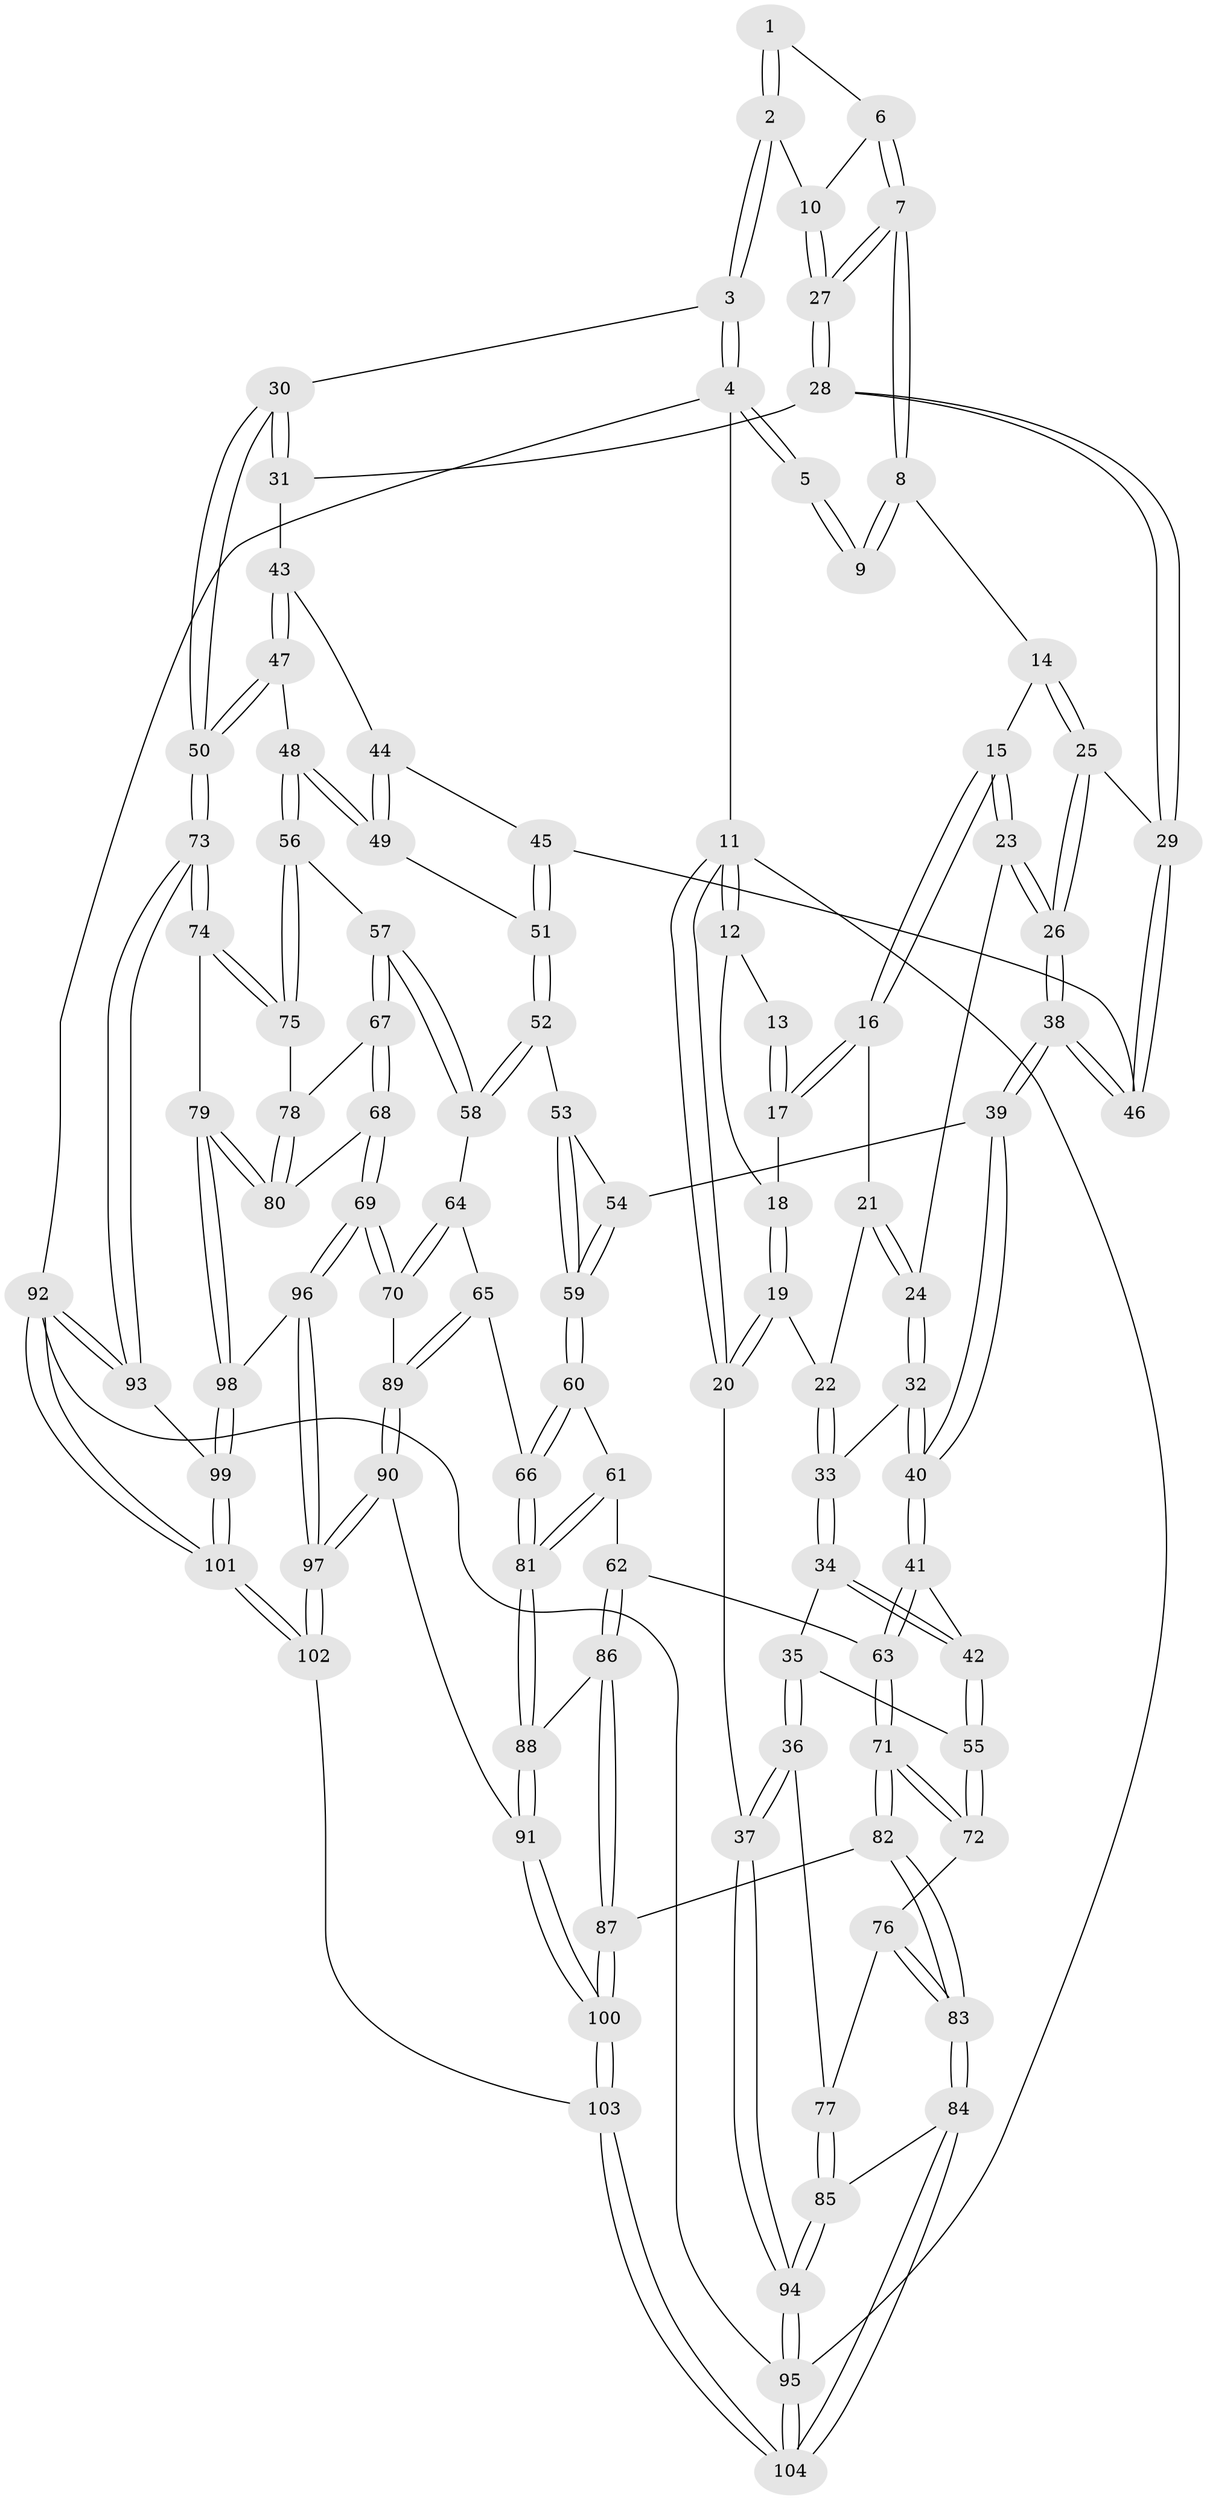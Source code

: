 // Generated by graph-tools (version 1.1) at 2025/17/03/09/25 04:17:04]
// undirected, 104 vertices, 257 edges
graph export_dot {
graph [start="1"]
  node [color=gray90,style=filled];
  1 [pos="+0.7750427181287166+0"];
  2 [pos="+1+0.18185228803167713"];
  3 [pos="+1+0.17006718978098045"];
  4 [pos="+1+0"];
  5 [pos="+0.7726256345730248+0"];
  6 [pos="+0.7744203737833104+0"];
  7 [pos="+0.7276904469920852+0.1895483913517163"];
  8 [pos="+0.5313541443279518+0.08239979903828155"];
  9 [pos="+0.4722368357657748+0"];
  10 [pos="+0.9775889717360675+0.1874472220030327"];
  11 [pos="+0+0"];
  12 [pos="+0+0"];
  13 [pos="+0.43504930748087933+0"];
  14 [pos="+0.4633179049002437+0.20992862754441116"];
  15 [pos="+0.4549424638588192+0.21167120610915066"];
  16 [pos="+0.3090825790976304+0.17105907260367353"];
  17 [pos="+0.2949358097947165+0.13423646681683982"];
  18 [pos="+0.1751184016462822+0.10258118953733135"];
  19 [pos="+0.05576104721619519+0.26085451521676295"];
  20 [pos="+0+0.2847990147906813"];
  21 [pos="+0.29540049289920406+0.20418763462320447"];
  22 [pos="+0.11678392334932329+0.28782810299811895"];
  23 [pos="+0.39598351269660426+0.3350820996560958"];
  24 [pos="+0.30635486267578554+0.3401743137855822"];
  25 [pos="+0.4735767636754606+0.2193593760801895"];
  26 [pos="+0.49037228959863727+0.4277334076110075"];
  27 [pos="+0.7486240414819431+0.24998678734166033"];
  28 [pos="+0.7275559383697731+0.3060795097629117"];
  29 [pos="+0.6843655481570173+0.33605757600683595"];
  30 [pos="+1+0.4847193010519259"];
  31 [pos="+0.8075450471190138+0.3756873804816398"];
  32 [pos="+0.291363299594053+0.3599211188479564"];
  33 [pos="+0.17394797685451174+0.35159008776361456"];
  34 [pos="+0.15264757872953238+0.4636860315106259"];
  35 [pos="+0.06172826042965986+0.497812282812914"];
  36 [pos="+0+0.5285897620639448"];
  37 [pos="+0+0.526266405412008"];
  38 [pos="+0.5046216902114335+0.44884151552427215"];
  39 [pos="+0.4822245197338622+0.4910936558544035"];
  40 [pos="+0.31748850666697354+0.5122556600687367"];
  41 [pos="+0.2953392065284724+0.534441318881746"];
  42 [pos="+0.28275836547317484+0.5361923500134107"];
  43 [pos="+0.8279053503747016+0.5015077322456413"];
  44 [pos="+0.7732554991356995+0.5133706439894045"];
  45 [pos="+0.6887034547653744+0.46925908424437357"];
  46 [pos="+0.6673030599955199+0.36166827615100133"];
  47 [pos="+0.8602010030066696+0.5565406213431051"];
  48 [pos="+0.8263580967898188+0.5991249068611494"];
  49 [pos="+0.7668708100406723+0.5517426233855515"];
  50 [pos="+1+0.49868104696398763"];
  51 [pos="+0.6876814749604999+0.5385448740664683"];
  52 [pos="+0.6723763296176594+0.5806862983701088"];
  53 [pos="+0.6666394561583451+0.5788985294355294"];
  54 [pos="+0.48271861938229427+0.4923547323221695"];
  55 [pos="+0.2014116968698852+0.6049088826525153"];
  56 [pos="+0.8230924841469546+0.6085361775140025"];
  57 [pos="+0.7172114528626226+0.6222770417506163"];
  58 [pos="+0.6724632603407038+0.581263255073151"];
  59 [pos="+0.5000939523809046+0.5951721537063901"];
  60 [pos="+0.5027448729147772+0.6377315302700856"];
  61 [pos="+0.4360593203520903+0.672466462846564"];
  62 [pos="+0.3886261127735019+0.6914936570234917"];
  63 [pos="+0.3381965375165749+0.6574370763123869"];
  64 [pos="+0.6515013321127318+0.6059967475129762"];
  65 [pos="+0.5636661143175126+0.6845349460127621"];
  66 [pos="+0.55028031509629+0.6802430500453901"];
  67 [pos="+0.7155085619997341+0.6877996153628517"];
  68 [pos="+0.6934870294779336+0.7460591314880272"];
  69 [pos="+0.6918585639047313+0.7471909798188752"];
  70 [pos="+0.6803881376759576+0.7449881659500717"];
  71 [pos="+0.23725261158904953+0.7383562777205194"];
  72 [pos="+0.16833719263405206+0.6543245672212818"];
  73 [pos="+1+0.6569200040719796"];
  74 [pos="+1+0.6881362934499264"];
  75 [pos="+0.8351949882159628+0.6553293645375282"];
  76 [pos="+0.10230536242922364+0.665395146213735"];
  77 [pos="+0.07605671846037608+0.667108484040068"];
  78 [pos="+0.8312633207770694+0.6673133795542173"];
  79 [pos="+0.8535198996655953+0.7838901571110518"];
  80 [pos="+0.8261511110934255+0.7476985682793689"];
  81 [pos="+0.48635512709424583+0.7852557116763597"];
  82 [pos="+0.2382989871770099+0.8316793671569861"];
  83 [pos="+0.20884371192278398+0.845850926758356"];
  84 [pos="+0.15385438860725562+0.8779239064491692"];
  85 [pos="+0.07993402194089923+0.8284241098540674"];
  86 [pos="+0.38760317308487197+0.7618827971070649"];
  87 [pos="+0.29344701956978503+0.8466338303894998"];
  88 [pos="+0.47435048350851944+0.8126813358746975"];
  89 [pos="+0.6155544289333975+0.7385690780562955"];
  90 [pos="+0.5875247886772178+0.8009969689241826"];
  91 [pos="+0.48533083311371034+0.8376528705359947"];
  92 [pos="+1+1"];
  93 [pos="+1+0.6761157638051052"];
  94 [pos="+0+0.8660358665051953"];
  95 [pos="+0+1"];
  96 [pos="+0.7044897459436281+0.8166230505625313"];
  97 [pos="+0.6717725290044992+0.9982925222805717"];
  98 [pos="+0.8521228328372669+0.8258250497161742"];
  99 [pos="+0.8629012652560784+0.8734374454989411"];
  100 [pos="+0.46148742618524424+1"];
  101 [pos="+0.8623569208463352+1"];
  102 [pos="+0.6795222464610193+1"];
  103 [pos="+0.4941823221501378+1"];
  104 [pos="+0.07382946899431214+1"];
  1 -- 2;
  1 -- 2;
  1 -- 6;
  2 -- 3;
  2 -- 3;
  2 -- 10;
  3 -- 4;
  3 -- 4;
  3 -- 30;
  4 -- 5;
  4 -- 5;
  4 -- 11;
  4 -- 92;
  5 -- 9;
  5 -- 9;
  6 -- 7;
  6 -- 7;
  6 -- 10;
  7 -- 8;
  7 -- 8;
  7 -- 27;
  7 -- 27;
  8 -- 9;
  8 -- 9;
  8 -- 14;
  10 -- 27;
  10 -- 27;
  11 -- 12;
  11 -- 12;
  11 -- 20;
  11 -- 20;
  11 -- 95;
  12 -- 13;
  12 -- 18;
  13 -- 17;
  13 -- 17;
  14 -- 15;
  14 -- 25;
  14 -- 25;
  15 -- 16;
  15 -- 16;
  15 -- 23;
  15 -- 23;
  16 -- 17;
  16 -- 17;
  16 -- 21;
  17 -- 18;
  18 -- 19;
  18 -- 19;
  19 -- 20;
  19 -- 20;
  19 -- 22;
  20 -- 37;
  21 -- 22;
  21 -- 24;
  21 -- 24;
  22 -- 33;
  22 -- 33;
  23 -- 24;
  23 -- 26;
  23 -- 26;
  24 -- 32;
  24 -- 32;
  25 -- 26;
  25 -- 26;
  25 -- 29;
  26 -- 38;
  26 -- 38;
  27 -- 28;
  27 -- 28;
  28 -- 29;
  28 -- 29;
  28 -- 31;
  29 -- 46;
  29 -- 46;
  30 -- 31;
  30 -- 31;
  30 -- 50;
  30 -- 50;
  31 -- 43;
  32 -- 33;
  32 -- 40;
  32 -- 40;
  33 -- 34;
  33 -- 34;
  34 -- 35;
  34 -- 42;
  34 -- 42;
  35 -- 36;
  35 -- 36;
  35 -- 55;
  36 -- 37;
  36 -- 37;
  36 -- 77;
  37 -- 94;
  37 -- 94;
  38 -- 39;
  38 -- 39;
  38 -- 46;
  38 -- 46;
  39 -- 40;
  39 -- 40;
  39 -- 54;
  40 -- 41;
  40 -- 41;
  41 -- 42;
  41 -- 63;
  41 -- 63;
  42 -- 55;
  42 -- 55;
  43 -- 44;
  43 -- 47;
  43 -- 47;
  44 -- 45;
  44 -- 49;
  44 -- 49;
  45 -- 46;
  45 -- 51;
  45 -- 51;
  47 -- 48;
  47 -- 50;
  47 -- 50;
  48 -- 49;
  48 -- 49;
  48 -- 56;
  48 -- 56;
  49 -- 51;
  50 -- 73;
  50 -- 73;
  51 -- 52;
  51 -- 52;
  52 -- 53;
  52 -- 58;
  52 -- 58;
  53 -- 54;
  53 -- 59;
  53 -- 59;
  54 -- 59;
  54 -- 59;
  55 -- 72;
  55 -- 72;
  56 -- 57;
  56 -- 75;
  56 -- 75;
  57 -- 58;
  57 -- 58;
  57 -- 67;
  57 -- 67;
  58 -- 64;
  59 -- 60;
  59 -- 60;
  60 -- 61;
  60 -- 66;
  60 -- 66;
  61 -- 62;
  61 -- 81;
  61 -- 81;
  62 -- 63;
  62 -- 86;
  62 -- 86;
  63 -- 71;
  63 -- 71;
  64 -- 65;
  64 -- 70;
  64 -- 70;
  65 -- 66;
  65 -- 89;
  65 -- 89;
  66 -- 81;
  66 -- 81;
  67 -- 68;
  67 -- 68;
  67 -- 78;
  68 -- 69;
  68 -- 69;
  68 -- 80;
  69 -- 70;
  69 -- 70;
  69 -- 96;
  69 -- 96;
  70 -- 89;
  71 -- 72;
  71 -- 72;
  71 -- 82;
  71 -- 82;
  72 -- 76;
  73 -- 74;
  73 -- 74;
  73 -- 93;
  73 -- 93;
  74 -- 75;
  74 -- 75;
  74 -- 79;
  75 -- 78;
  76 -- 77;
  76 -- 83;
  76 -- 83;
  77 -- 85;
  77 -- 85;
  78 -- 80;
  78 -- 80;
  79 -- 80;
  79 -- 80;
  79 -- 98;
  79 -- 98;
  81 -- 88;
  81 -- 88;
  82 -- 83;
  82 -- 83;
  82 -- 87;
  83 -- 84;
  83 -- 84;
  84 -- 85;
  84 -- 104;
  84 -- 104;
  85 -- 94;
  85 -- 94;
  86 -- 87;
  86 -- 87;
  86 -- 88;
  87 -- 100;
  87 -- 100;
  88 -- 91;
  88 -- 91;
  89 -- 90;
  89 -- 90;
  90 -- 91;
  90 -- 97;
  90 -- 97;
  91 -- 100;
  91 -- 100;
  92 -- 93;
  92 -- 93;
  92 -- 101;
  92 -- 101;
  92 -- 95;
  93 -- 99;
  94 -- 95;
  94 -- 95;
  95 -- 104;
  95 -- 104;
  96 -- 97;
  96 -- 97;
  96 -- 98;
  97 -- 102;
  97 -- 102;
  98 -- 99;
  98 -- 99;
  99 -- 101;
  99 -- 101;
  100 -- 103;
  100 -- 103;
  101 -- 102;
  101 -- 102;
  102 -- 103;
  103 -- 104;
  103 -- 104;
}
